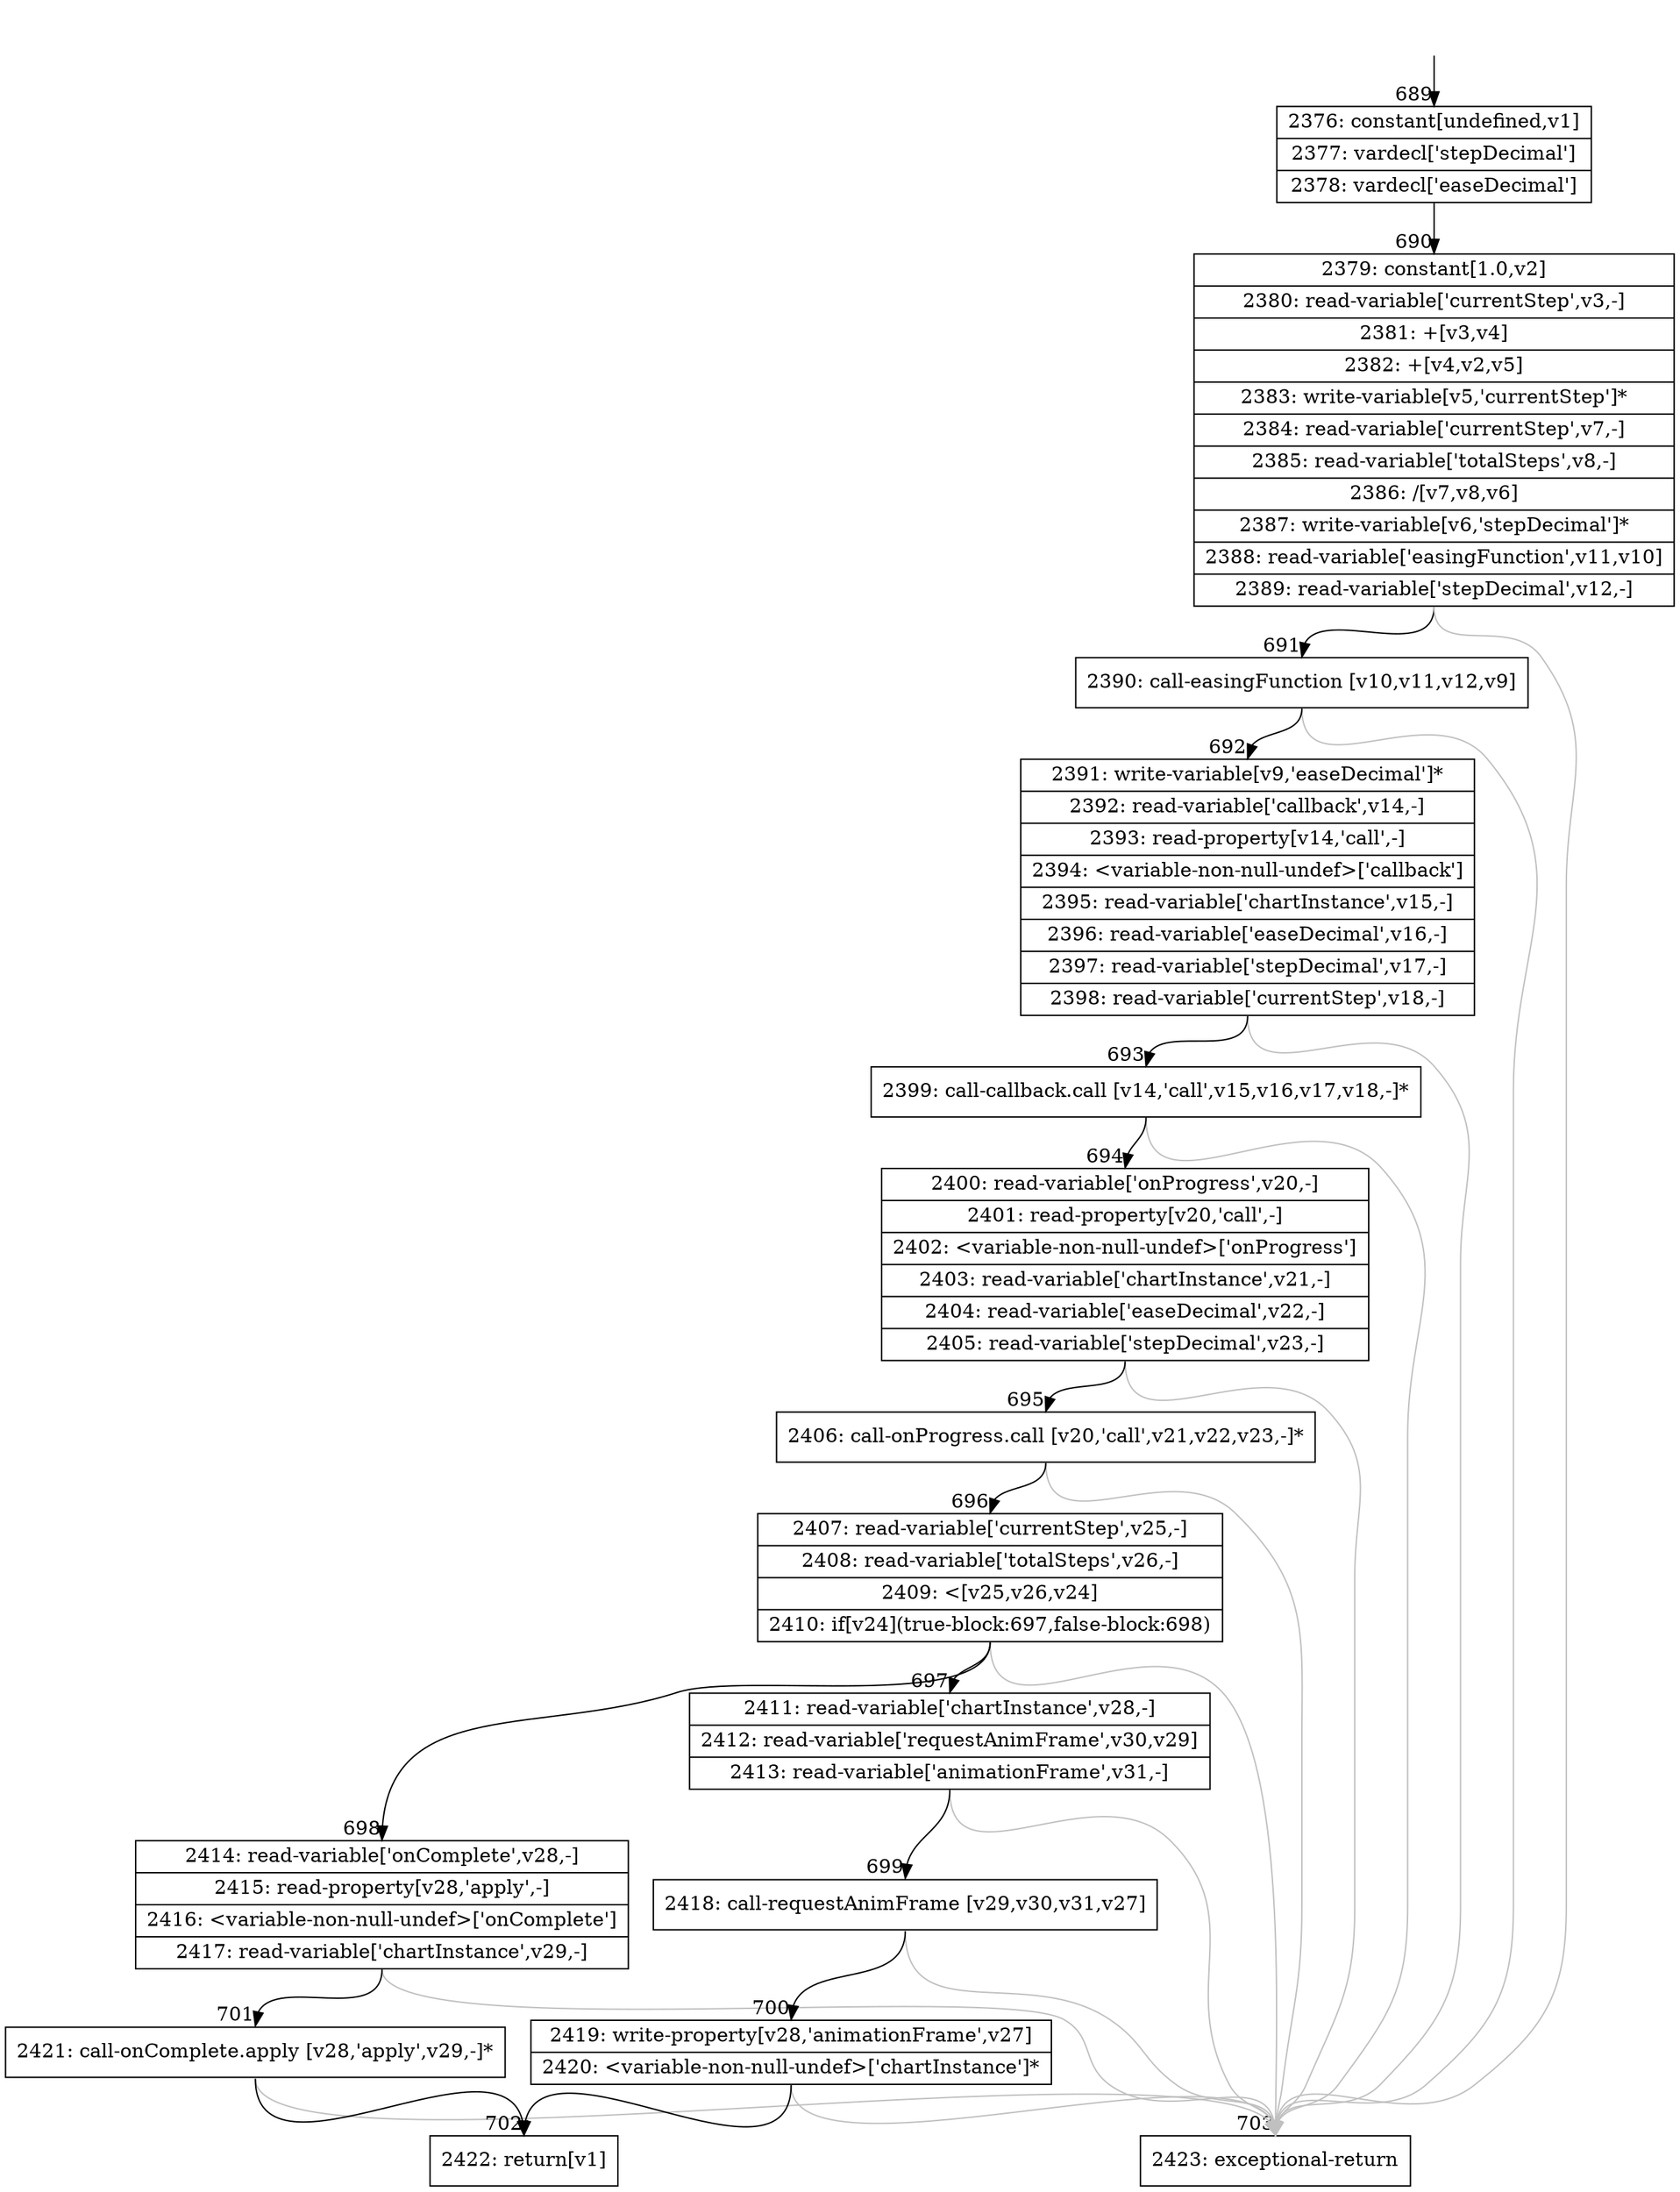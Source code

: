 digraph {
rankdir="TD"
BB_entry76[shape=none,label=""];
BB_entry76 -> BB689 [tailport=s, headport=n, headlabel="    689"]
BB689 [shape=record label="{2376: constant[undefined,v1]|2377: vardecl['stepDecimal']|2378: vardecl['easeDecimal']}" ] 
BB689 -> BB690 [tailport=s, headport=n, headlabel="      690"]
BB690 [shape=record label="{2379: constant[1.0,v2]|2380: read-variable['currentStep',v3,-]|2381: +[v3,v4]|2382: +[v4,v2,v5]|2383: write-variable[v5,'currentStep']*|2384: read-variable['currentStep',v7,-]|2385: read-variable['totalSteps',v8,-]|2386: /[v7,v8,v6]|2387: write-variable[v6,'stepDecimal']*|2388: read-variable['easingFunction',v11,v10]|2389: read-variable['stepDecimal',v12,-]}" ] 
BB690 -> BB691 [tailport=s, headport=n, headlabel="      691"]
BB690 -> BB703 [tailport=s, headport=n, color=gray, headlabel="      703"]
BB691 [shape=record label="{2390: call-easingFunction [v10,v11,v12,v9]}" ] 
BB691 -> BB692 [tailport=s, headport=n, headlabel="      692"]
BB691 -> BB703 [tailport=s, headport=n, color=gray]
BB692 [shape=record label="{2391: write-variable[v9,'easeDecimal']*|2392: read-variable['callback',v14,-]|2393: read-property[v14,'call',-]|2394: \<variable-non-null-undef\>['callback']|2395: read-variable['chartInstance',v15,-]|2396: read-variable['easeDecimal',v16,-]|2397: read-variable['stepDecimal',v17,-]|2398: read-variable['currentStep',v18,-]}" ] 
BB692 -> BB693 [tailport=s, headport=n, headlabel="      693"]
BB692 -> BB703 [tailport=s, headport=n, color=gray]
BB693 [shape=record label="{2399: call-callback.call [v14,'call',v15,v16,v17,v18,-]*}" ] 
BB693 -> BB694 [tailport=s, headport=n, headlabel="      694"]
BB693 -> BB703 [tailport=s, headport=n, color=gray]
BB694 [shape=record label="{2400: read-variable['onProgress',v20,-]|2401: read-property[v20,'call',-]|2402: \<variable-non-null-undef\>['onProgress']|2403: read-variable['chartInstance',v21,-]|2404: read-variable['easeDecimal',v22,-]|2405: read-variable['stepDecimal',v23,-]}" ] 
BB694 -> BB695 [tailport=s, headport=n, headlabel="      695"]
BB694 -> BB703 [tailport=s, headport=n, color=gray]
BB695 [shape=record label="{2406: call-onProgress.call [v20,'call',v21,v22,v23,-]*}" ] 
BB695 -> BB696 [tailport=s, headport=n, headlabel="      696"]
BB695 -> BB703 [tailport=s, headport=n, color=gray]
BB696 [shape=record label="{2407: read-variable['currentStep',v25,-]|2408: read-variable['totalSteps',v26,-]|2409: \<[v25,v26,v24]|2410: if[v24](true-block:697,false-block:698)}" ] 
BB696 -> BB697 [tailport=s, headport=n, headlabel="      697"]
BB696 -> BB698 [tailport=s, headport=n, headlabel="      698"]
BB696 -> BB703 [tailport=s, headport=n, color=gray]
BB697 [shape=record label="{2411: read-variable['chartInstance',v28,-]|2412: read-variable['requestAnimFrame',v30,v29]|2413: read-variable['animationFrame',v31,-]}" ] 
BB697 -> BB699 [tailport=s, headport=n, headlabel="      699"]
BB697 -> BB703 [tailport=s, headport=n, color=gray]
BB698 [shape=record label="{2414: read-variable['onComplete',v28,-]|2415: read-property[v28,'apply',-]|2416: \<variable-non-null-undef\>['onComplete']|2417: read-variable['chartInstance',v29,-]}" ] 
BB698 -> BB701 [tailport=s, headport=n, headlabel="      701"]
BB698 -> BB703 [tailport=s, headport=n, color=gray]
BB699 [shape=record label="{2418: call-requestAnimFrame [v29,v30,v31,v27]}" ] 
BB699 -> BB700 [tailport=s, headport=n, headlabel="      700"]
BB699 -> BB703 [tailport=s, headport=n, color=gray]
BB700 [shape=record label="{2419: write-property[v28,'animationFrame',v27]|2420: \<variable-non-null-undef\>['chartInstance']*}" ] 
BB700 -> BB702 [tailport=s, headport=n, headlabel="      702"]
BB700 -> BB703 [tailport=s, headport=n, color=gray]
BB701 [shape=record label="{2421: call-onComplete.apply [v28,'apply',v29,-]*}" ] 
BB701 -> BB702 [tailport=s, headport=n]
BB701 -> BB703 [tailport=s, headport=n, color=gray]
BB702 [shape=record label="{2422: return[v1]}" ] 
BB703 [shape=record label="{2423: exceptional-return}" ] 
//#$~ 702
}
